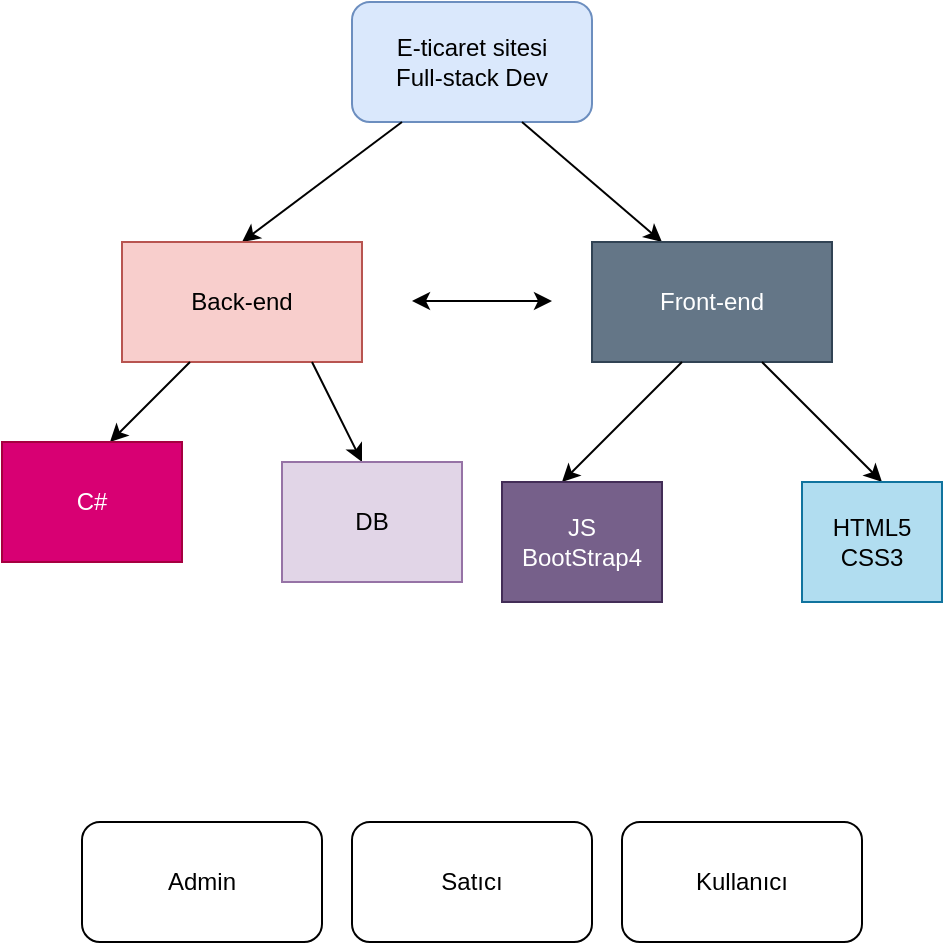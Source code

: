 <mxfile version="21.0.2" type="github">
  <diagram id="C5RBs43oDa-KdzZeNtuy" name="Page-1">
    <mxGraphModel dx="1050" dy="573" grid="1" gridSize="10" guides="1" tooltips="1" connect="1" arrows="1" fold="1" page="1" pageScale="1" pageWidth="827" pageHeight="1169" math="0" shadow="0">
      <root>
        <mxCell id="WIyWlLk6GJQsqaUBKTNV-0" />
        <mxCell id="WIyWlLk6GJQsqaUBKTNV-1" parent="WIyWlLk6GJQsqaUBKTNV-0" />
        <mxCell id="07Z04fuiSp5d0RjuKBhp-0" value="E-ticaret sitesi&lt;br&gt;Full-stack Dev" style="rounded=1;whiteSpace=wrap;html=1;fillColor=#dae8fc;strokeColor=#6c8ebf;" parent="WIyWlLk6GJQsqaUBKTNV-1" vertex="1">
          <mxGeometry x="354" y="40" width="120" height="60" as="geometry" />
        </mxCell>
        <mxCell id="07Z04fuiSp5d0RjuKBhp-1" value="" style="endArrow=classic;html=1;rounded=0;" parent="WIyWlLk6GJQsqaUBKTNV-1" edge="1">
          <mxGeometry width="50" height="50" relative="1" as="geometry">
            <mxPoint x="379" y="100" as="sourcePoint" />
            <mxPoint x="299" y="160" as="targetPoint" />
          </mxGeometry>
        </mxCell>
        <mxCell id="07Z04fuiSp5d0RjuKBhp-2" value="" style="endArrow=classic;html=1;rounded=0;" parent="WIyWlLk6GJQsqaUBKTNV-1" edge="1">
          <mxGeometry width="50" height="50" relative="1" as="geometry">
            <mxPoint x="439" y="100" as="sourcePoint" />
            <mxPoint x="509" y="160" as="targetPoint" />
          </mxGeometry>
        </mxCell>
        <mxCell id="07Z04fuiSp5d0RjuKBhp-3" value="Kullanıcı" style="rounded=1;whiteSpace=wrap;html=1;" parent="WIyWlLk6GJQsqaUBKTNV-1" vertex="1">
          <mxGeometry x="489" y="450" width="120" height="60" as="geometry" />
        </mxCell>
        <mxCell id="07Z04fuiSp5d0RjuKBhp-4" value="Admin" style="rounded=1;whiteSpace=wrap;html=1;" parent="WIyWlLk6GJQsqaUBKTNV-1" vertex="1">
          <mxGeometry x="219" y="450" width="120" height="60" as="geometry" />
        </mxCell>
        <mxCell id="07Z04fuiSp5d0RjuKBhp-5" value="Satıcı" style="rounded=1;whiteSpace=wrap;html=1;" parent="WIyWlLk6GJQsqaUBKTNV-1" vertex="1">
          <mxGeometry x="354" y="450" width="120" height="60" as="geometry" />
        </mxCell>
        <mxCell id="07Z04fuiSp5d0RjuKBhp-6" value="Back-end" style="rounded=0;whiteSpace=wrap;html=1;fillColor=#f8cecc;strokeColor=#b85450;" parent="WIyWlLk6GJQsqaUBKTNV-1" vertex="1">
          <mxGeometry x="239" y="160" width="120" height="60" as="geometry" />
        </mxCell>
        <mxCell id="07Z04fuiSp5d0RjuKBhp-7" value="Front-end" style="rounded=0;whiteSpace=wrap;html=1;fillColor=#647687;strokeColor=#314354;fontColor=#ffffff;" parent="WIyWlLk6GJQsqaUBKTNV-1" vertex="1">
          <mxGeometry x="474" y="160" width="120" height="60" as="geometry" />
        </mxCell>
        <mxCell id="07Z04fuiSp5d0RjuKBhp-8" value="" style="endArrow=classic;html=1;rounded=0;" parent="WIyWlLk6GJQsqaUBKTNV-1" edge="1">
          <mxGeometry width="50" height="50" relative="1" as="geometry">
            <mxPoint x="273" y="220" as="sourcePoint" />
            <mxPoint x="233" y="260" as="targetPoint" />
            <Array as="points">
              <mxPoint x="253" y="240" />
            </Array>
          </mxGeometry>
        </mxCell>
        <mxCell id="07Z04fuiSp5d0RjuKBhp-11" value="" style="endArrow=classic;html=1;rounded=0;" parent="WIyWlLk6GJQsqaUBKTNV-1" edge="1">
          <mxGeometry width="50" height="50" relative="1" as="geometry">
            <mxPoint x="334" y="220" as="sourcePoint" />
            <mxPoint x="359" y="270" as="targetPoint" />
            <Array as="points">
              <mxPoint x="344" y="240" />
            </Array>
          </mxGeometry>
        </mxCell>
        <mxCell id="07Z04fuiSp5d0RjuKBhp-16" value="C#" style="rounded=0;whiteSpace=wrap;html=1;fillColor=#d80073;fontColor=#ffffff;strokeColor=#A50040;" parent="WIyWlLk6GJQsqaUBKTNV-1" vertex="1">
          <mxGeometry x="179" y="260" width="90" height="60" as="geometry" />
        </mxCell>
        <mxCell id="07Z04fuiSp5d0RjuKBhp-17" value="DB" style="rounded=0;whiteSpace=wrap;html=1;fillColor=#e1d5e7;strokeColor=#9673a6;" parent="WIyWlLk6GJQsqaUBKTNV-1" vertex="1">
          <mxGeometry x="319" y="270" width="90" height="60" as="geometry" />
        </mxCell>
        <mxCell id="07Z04fuiSp5d0RjuKBhp-18" value="" style="endArrow=classic;html=1;rounded=0;" parent="WIyWlLk6GJQsqaUBKTNV-1" edge="1">
          <mxGeometry width="50" height="50" relative="1" as="geometry">
            <mxPoint x="519" y="220" as="sourcePoint" />
            <mxPoint x="459" y="280" as="targetPoint" />
          </mxGeometry>
        </mxCell>
        <mxCell id="07Z04fuiSp5d0RjuKBhp-19" value="" style="endArrow=classic;html=1;rounded=0;" parent="WIyWlLk6GJQsqaUBKTNV-1" edge="1">
          <mxGeometry width="50" height="50" relative="1" as="geometry">
            <mxPoint x="559" y="220" as="sourcePoint" />
            <mxPoint x="619" y="280" as="targetPoint" />
          </mxGeometry>
        </mxCell>
        <mxCell id="07Z04fuiSp5d0RjuKBhp-20" value="JS&lt;br&gt;BootStrap4" style="rounded=0;whiteSpace=wrap;html=1;fillColor=#76608a;fontColor=#ffffff;strokeColor=#432D57;" parent="WIyWlLk6GJQsqaUBKTNV-1" vertex="1">
          <mxGeometry x="429" y="280" width="80" height="60" as="geometry" />
        </mxCell>
        <mxCell id="07Z04fuiSp5d0RjuKBhp-21" value="HTML5&lt;br&gt;CSS3" style="rounded=0;whiteSpace=wrap;html=1;fillColor=#b1ddf0;strokeColor=#10739e;" parent="WIyWlLk6GJQsqaUBKTNV-1" vertex="1">
          <mxGeometry x="579" y="280" width="70" height="60" as="geometry" />
        </mxCell>
        <mxCell id="07Z04fuiSp5d0RjuKBhp-24" value="" style="endArrow=classic;startArrow=classic;html=1;rounded=0;" parent="WIyWlLk6GJQsqaUBKTNV-1" edge="1">
          <mxGeometry width="50" height="50" relative="1" as="geometry">
            <mxPoint x="384" y="189.5" as="sourcePoint" />
            <mxPoint x="454" y="189.5" as="targetPoint" />
          </mxGeometry>
        </mxCell>
      </root>
    </mxGraphModel>
  </diagram>
</mxfile>
